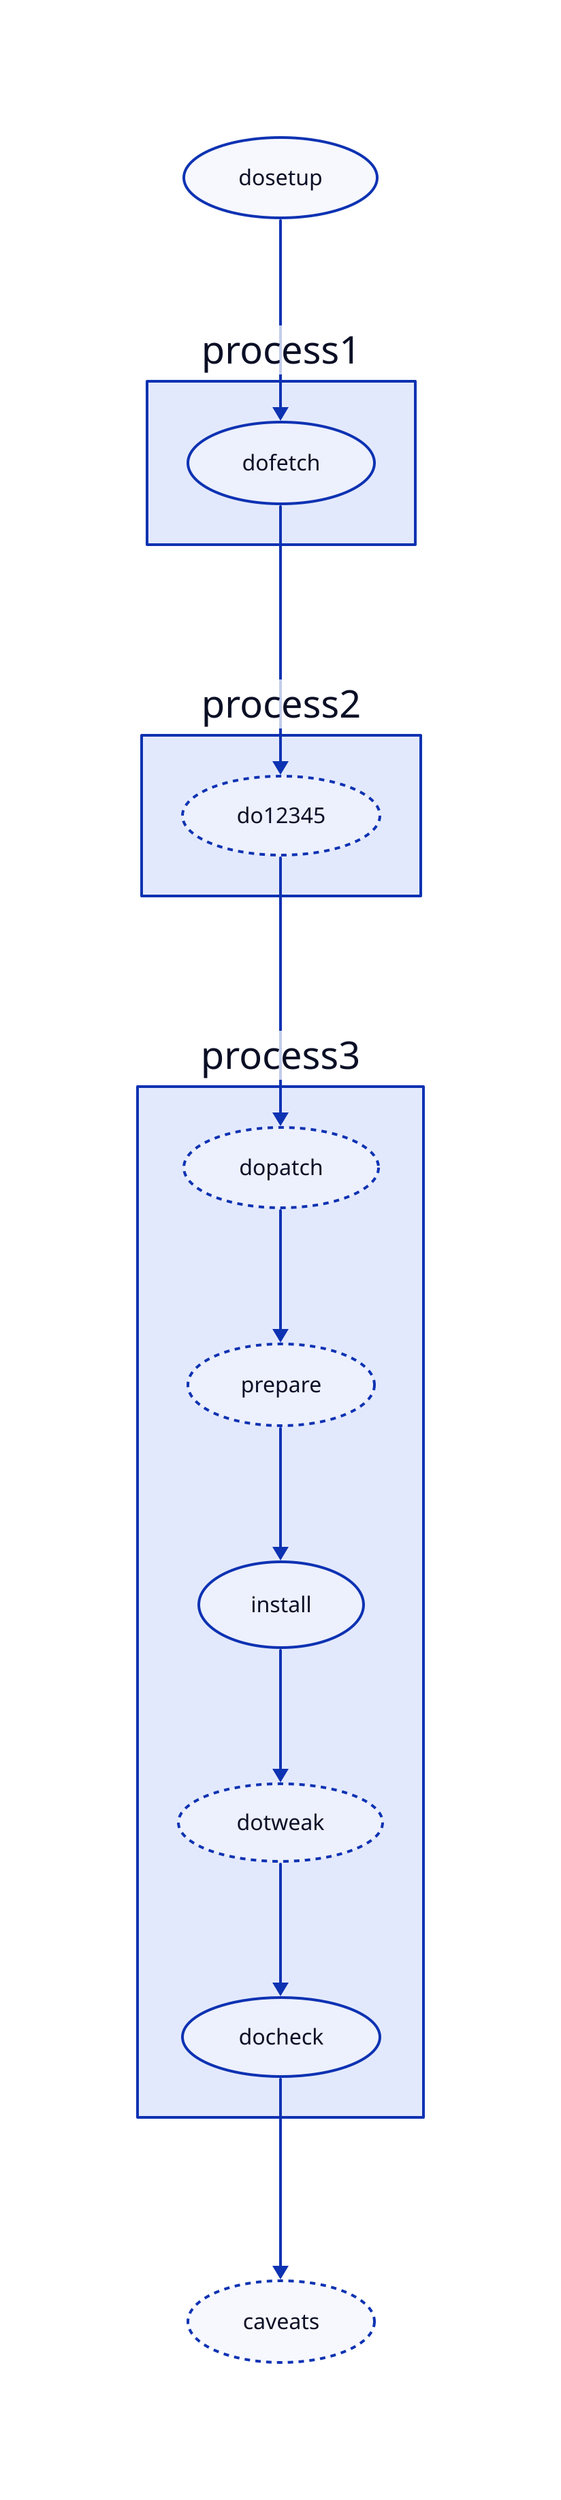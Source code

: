 direction: down

dosetup: { shape: oval }

process1: {
    dofetch: {
        shape: oval
    }
}

process2: {
    do12345: {
        shape: oval
        style.stroke-dash: 2
    }
}

process3: {
    dopatch: {
        shape: oval
        style.stroke-dash: 2
    }

    prepare: {
        shape: oval
        style.stroke-dash: 2
    }

    dotweak: {
        shape: oval
        style.stroke-dash: 2
    }

    install: { shape: oval }
    docheck: { shape: oval }

    dopatch -> prepare -> install -> dotweak -> docheck
}

caveats: {
    shape: oval
    style.stroke-dash: 2
}

dosetup -> process1.dofetch -> process2.do12345 -> process3.dopatch

process3.docheck -> caveats
